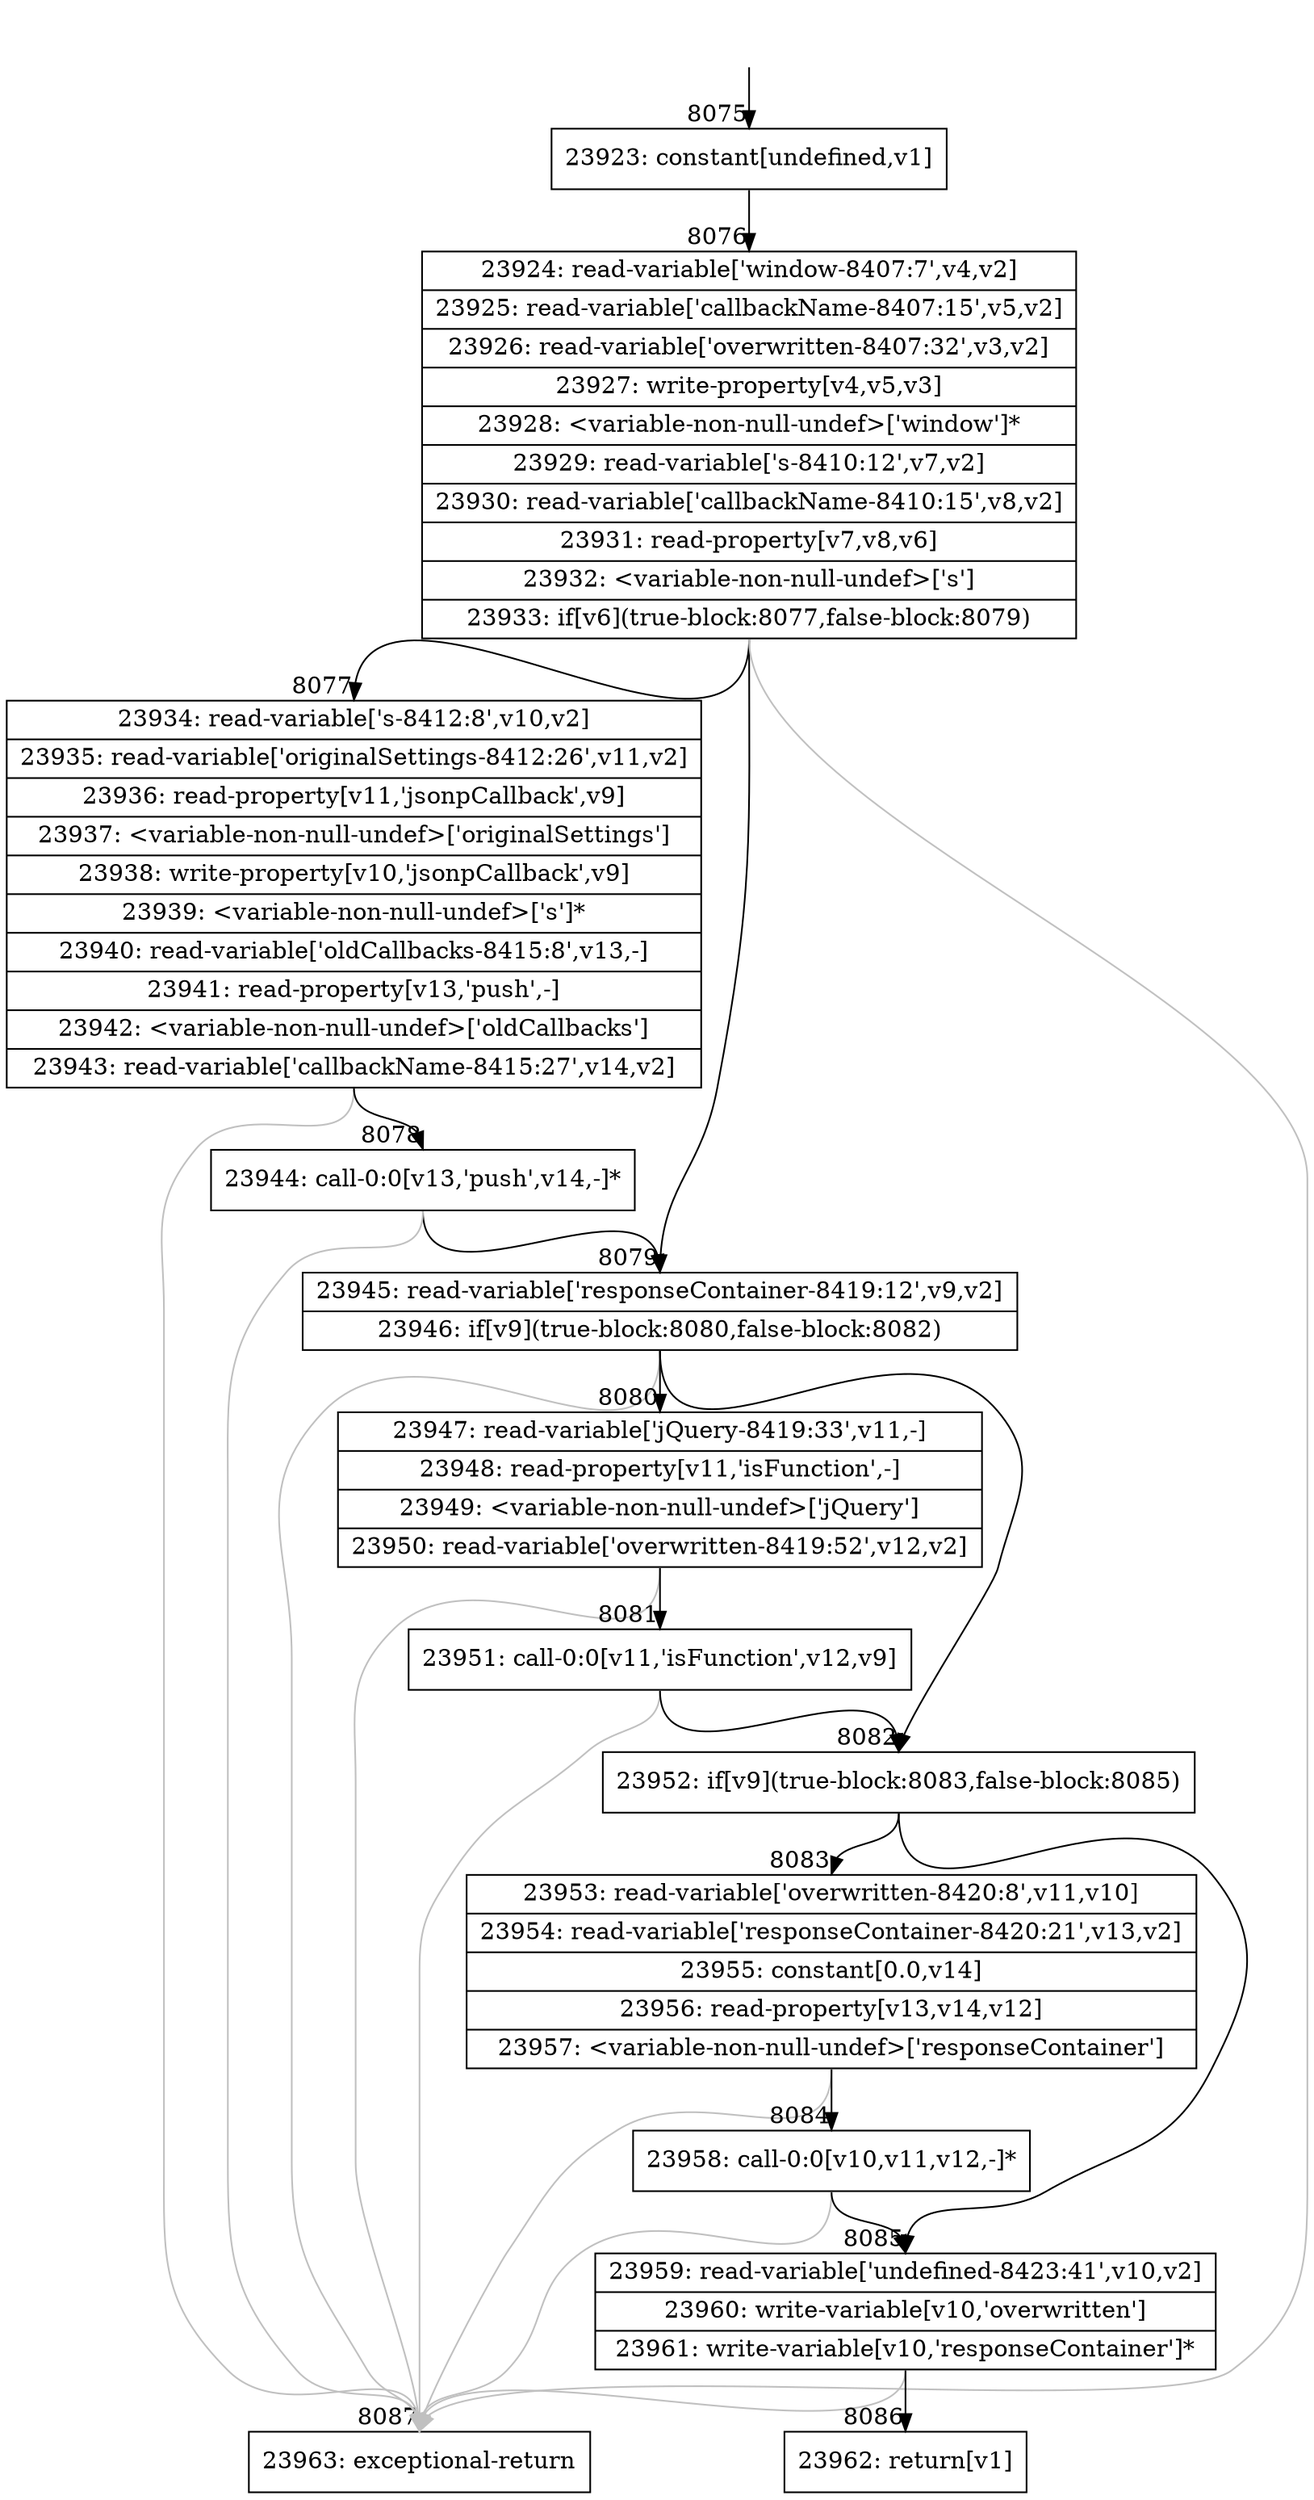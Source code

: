 digraph {
rankdir="TD"
BB_entry504[shape=none,label=""];
BB_entry504 -> BB8075 [tailport=s, headport=n, headlabel="    8075"]
BB8075 [shape=record label="{23923: constant[undefined,v1]}" ] 
BB8075 -> BB8076 [tailport=s, headport=n, headlabel="      8076"]
BB8076 [shape=record label="{23924: read-variable['window-8407:7',v4,v2]|23925: read-variable['callbackName-8407:15',v5,v2]|23926: read-variable['overwritten-8407:32',v3,v2]|23927: write-property[v4,v5,v3]|23928: \<variable-non-null-undef\>['window']*|23929: read-variable['s-8410:12',v7,v2]|23930: read-variable['callbackName-8410:15',v8,v2]|23931: read-property[v7,v8,v6]|23932: \<variable-non-null-undef\>['s']|23933: if[v6](true-block:8077,false-block:8079)}" ] 
BB8076 -> BB8077 [tailport=s, headport=n, headlabel="      8077"]
BB8076 -> BB8079 [tailport=s, headport=n, headlabel="      8079"]
BB8076 -> BB8087 [tailport=s, headport=n, color=gray, headlabel="      8087"]
BB8077 [shape=record label="{23934: read-variable['s-8412:8',v10,v2]|23935: read-variable['originalSettings-8412:26',v11,v2]|23936: read-property[v11,'jsonpCallback',v9]|23937: \<variable-non-null-undef\>['originalSettings']|23938: write-property[v10,'jsonpCallback',v9]|23939: \<variable-non-null-undef\>['s']*|23940: read-variable['oldCallbacks-8415:8',v13,-]|23941: read-property[v13,'push',-]|23942: \<variable-non-null-undef\>['oldCallbacks']|23943: read-variable['callbackName-8415:27',v14,v2]}" ] 
BB8077 -> BB8078 [tailport=s, headport=n, headlabel="      8078"]
BB8077 -> BB8087 [tailport=s, headport=n, color=gray]
BB8078 [shape=record label="{23944: call-0:0[v13,'push',v14,-]*}" ] 
BB8078 -> BB8079 [tailport=s, headport=n]
BB8078 -> BB8087 [tailport=s, headport=n, color=gray]
BB8079 [shape=record label="{23945: read-variable['responseContainer-8419:12',v9,v2]|23946: if[v9](true-block:8080,false-block:8082)}" ] 
BB8079 -> BB8082 [tailport=s, headport=n, headlabel="      8082"]
BB8079 -> BB8080 [tailport=s, headport=n, headlabel="      8080"]
BB8079 -> BB8087 [tailport=s, headport=n, color=gray]
BB8080 [shape=record label="{23947: read-variable['jQuery-8419:33',v11,-]|23948: read-property[v11,'isFunction',-]|23949: \<variable-non-null-undef\>['jQuery']|23950: read-variable['overwritten-8419:52',v12,v2]}" ] 
BB8080 -> BB8081 [tailport=s, headport=n, headlabel="      8081"]
BB8080 -> BB8087 [tailport=s, headport=n, color=gray]
BB8081 [shape=record label="{23951: call-0:0[v11,'isFunction',v12,v9]}" ] 
BB8081 -> BB8082 [tailport=s, headport=n]
BB8081 -> BB8087 [tailport=s, headport=n, color=gray]
BB8082 [shape=record label="{23952: if[v9](true-block:8083,false-block:8085)}" ] 
BB8082 -> BB8083 [tailport=s, headport=n, headlabel="      8083"]
BB8082 -> BB8085 [tailport=s, headport=n, headlabel="      8085"]
BB8083 [shape=record label="{23953: read-variable['overwritten-8420:8',v11,v10]|23954: read-variable['responseContainer-8420:21',v13,v2]|23955: constant[0.0,v14]|23956: read-property[v13,v14,v12]|23957: \<variable-non-null-undef\>['responseContainer']}" ] 
BB8083 -> BB8084 [tailport=s, headport=n, headlabel="      8084"]
BB8083 -> BB8087 [tailport=s, headport=n, color=gray]
BB8084 [shape=record label="{23958: call-0:0[v10,v11,v12,-]*}" ] 
BB8084 -> BB8085 [tailport=s, headport=n]
BB8084 -> BB8087 [tailport=s, headport=n, color=gray]
BB8085 [shape=record label="{23959: read-variable['undefined-8423:41',v10,v2]|23960: write-variable[v10,'overwritten']|23961: write-variable[v10,'responseContainer']*}" ] 
BB8085 -> BB8086 [tailport=s, headport=n, headlabel="      8086"]
BB8085 -> BB8087 [tailport=s, headport=n, color=gray]
BB8086 [shape=record label="{23962: return[v1]}" ] 
BB8087 [shape=record label="{23963: exceptional-return}" ] 
}
